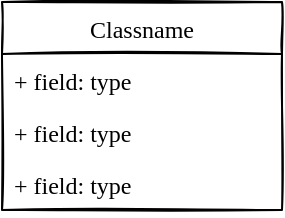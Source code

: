 <mxfile version="20.2.3" type="device"><diagram id="C5RBs43oDa-KdzZeNtuy" name="Page-1"><mxGraphModel dx="2066" dy="1265" grid="1" gridSize="10" guides="1" tooltips="1" connect="1" arrows="1" fold="1" page="1" pageScale="1" pageWidth="1600" pageHeight="900" math="0" shadow="0"><root><mxCell id="WIyWlLk6GJQsqaUBKTNV-0"/><mxCell id="WIyWlLk6GJQsqaUBKTNV-1" parent="WIyWlLk6GJQsqaUBKTNV-0"/><mxCell id="dq6r_NfBb2bJ_NHafUWz-0" value="Classname" style="swimlane;fontStyle=0;childLayout=stackLayout;horizontal=1;startSize=26;fillColor=none;horizontalStack=0;resizeParent=1;resizeParentMax=0;resizeLast=0;collapsible=1;marginBottom=0;sketch=1;fontFamily=IBM Plex Sans;fontSource=https%3A%2F%2Ffonts.googleapis.com%2Fcss%3Ffamily%3DIBM%2BPlex%2BSans;" vertex="1" parent="WIyWlLk6GJQsqaUBKTNV-1"><mxGeometry x="660" y="460" width="140" height="104" as="geometry"/></mxCell><mxCell id="dq6r_NfBb2bJ_NHafUWz-1" value="+ field: type" style="text;strokeColor=none;fillColor=none;align=left;verticalAlign=top;spacingLeft=4;spacingRight=4;overflow=hidden;rotatable=0;points=[[0,0.5],[1,0.5]];portConstraint=eastwest;fontFamily=IBM Plex Sans;fontSource=https%3A%2F%2Ffonts.googleapis.com%2Fcss%3Ffamily%3DIBM%2BPlex%2BSans;" vertex="1" parent="dq6r_NfBb2bJ_NHafUWz-0"><mxGeometry y="26" width="140" height="26" as="geometry"/></mxCell><mxCell id="dq6r_NfBb2bJ_NHafUWz-2" value="+ field: type" style="text;strokeColor=none;fillColor=none;align=left;verticalAlign=top;spacingLeft=4;spacingRight=4;overflow=hidden;rotatable=0;points=[[0,0.5],[1,0.5]];portConstraint=eastwest;fontFamily=IBM Plex Sans;fontSource=https%3A%2F%2Ffonts.googleapis.com%2Fcss%3Ffamily%3DIBM%2BPlex%2BSans;" vertex="1" parent="dq6r_NfBb2bJ_NHafUWz-0"><mxGeometry y="52" width="140" height="26" as="geometry"/></mxCell><mxCell id="dq6r_NfBb2bJ_NHafUWz-3" value="+ field: type" style="text;strokeColor=none;fillColor=none;align=left;verticalAlign=top;spacingLeft=4;spacingRight=4;overflow=hidden;rotatable=0;points=[[0,0.5],[1,0.5]];portConstraint=eastwest;fontFamily=IBM Plex Sans;fontSource=https%3A%2F%2Ffonts.googleapis.com%2Fcss%3Ffamily%3DIBM%2BPlex%2BSans;" vertex="1" parent="dq6r_NfBb2bJ_NHafUWz-0"><mxGeometry y="78" width="140" height="26" as="geometry"/></mxCell></root></mxGraphModel></diagram></mxfile>